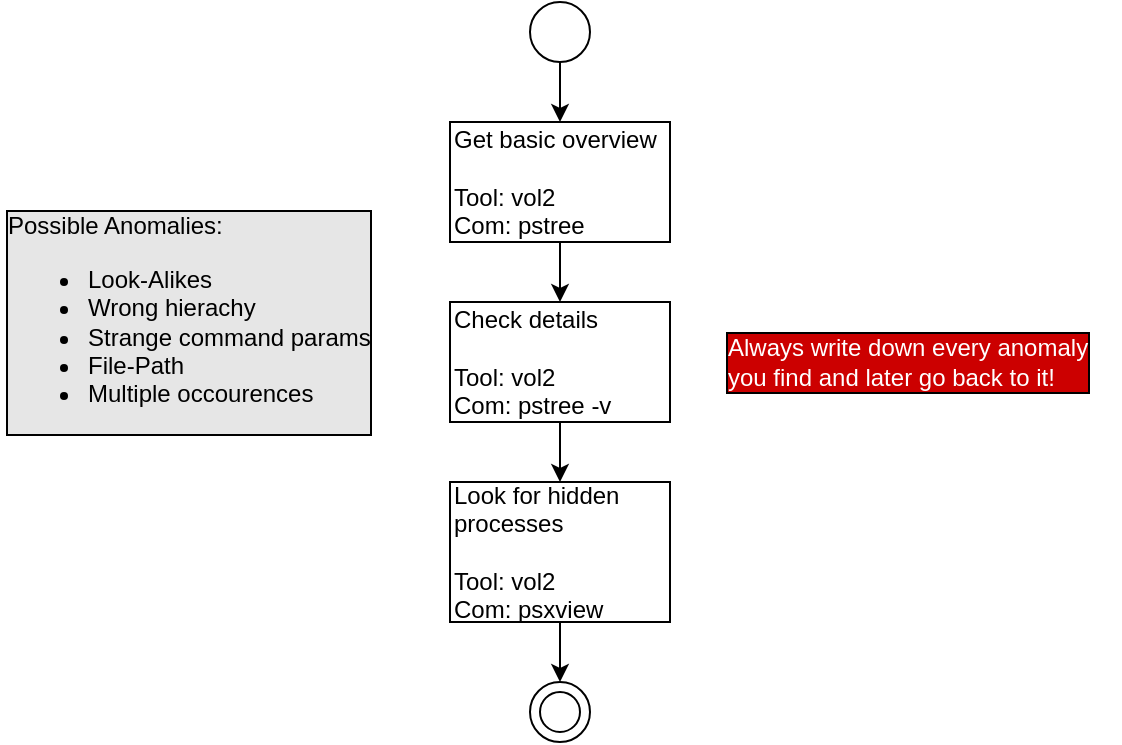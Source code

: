 <mxfile version="13.1.14" type="github">
  <diagram id="C5RBs43oDa-KdzZeNtuy" name="Page-1">
    <mxGraphModel dx="1360" dy="831" grid="1" gridSize="10" guides="1" tooltips="1" connect="1" arrows="1" fold="1" page="1" pageScale="1" pageWidth="827" pageHeight="1169" math="0" shadow="0">
      <root>
        <mxCell id="WIyWlLk6GJQsqaUBKTNV-0" />
        <mxCell id="WIyWlLk6GJQsqaUBKTNV-1" parent="WIyWlLk6GJQsqaUBKTNV-0" />
        <mxCell id="UHl8TuzawzKdXd-lmloS-2" value="&lt;div&gt;vol2-Profile &lt;br&gt;&lt;/div&gt;&lt;div&gt;already know?&lt;/div&gt;" style="whiteSpace=wrap;html=1;" parent="WIyWlLk6GJQsqaUBKTNV-1" vertex="1">
          <mxGeometry x="359" y="90" width="110" height="60" as="geometry" />
        </mxCell>
        <mxCell id="UHl8TuzawzKdXd-lmloS-18" value="" style="edgeStyle=orthogonalEdgeStyle;rounded=0;orthogonalLoop=1;jettySize=auto;html=1;fontColor=#000000;" parent="WIyWlLk6GJQsqaUBKTNV-1" source="UHl8TuzawzKdXd-lmloS-7" target="UHl8TuzawzKdXd-lmloS-17" edge="1">
          <mxGeometry relative="1" as="geometry" />
        </mxCell>
        <mxCell id="UHl8TuzawzKdXd-lmloS-7" value="&lt;div align=&quot;left&quot;&gt;Get basic overview&lt;br&gt;&lt;br&gt;Tool: vol2&lt;br&gt;Com: pstree&lt;br&gt;&lt;/div&gt;" style="whiteSpace=wrap;html=1;align=left;" parent="WIyWlLk6GJQsqaUBKTNV-1" vertex="1">
          <mxGeometry x="359" y="90" width="110" height="60" as="geometry" />
        </mxCell>
        <mxCell id="UHl8TuzawzKdXd-lmloS-25" style="edgeStyle=orthogonalEdgeStyle;rounded=0;orthogonalLoop=1;jettySize=auto;html=1;exitX=0.5;exitY=1;exitDx=0;exitDy=0;entryX=0.5;entryY=0;entryDx=0;entryDy=0;fontColor=#FFFFFF;" parent="WIyWlLk6GJQsqaUBKTNV-1" source="UHl8TuzawzKdXd-lmloS-17" target="UHl8TuzawzKdXd-lmloS-24" edge="1">
          <mxGeometry relative="1" as="geometry" />
        </mxCell>
        <mxCell id="UHl8TuzawzKdXd-lmloS-17" value="&lt;div align=&quot;left&quot;&gt;Check details &lt;br&gt;&lt;br&gt;Tool: vol2&lt;br&gt;Com: pstree -v&lt;br&gt;&lt;/div&gt;" style="whiteSpace=wrap;html=1;align=left;" parent="WIyWlLk6GJQsqaUBKTNV-1" vertex="1">
          <mxGeometry x="359" y="180" width="110" height="60" as="geometry" />
        </mxCell>
        <mxCell id="UHl8TuzawzKdXd-lmloS-16" value="&lt;div&gt;Possible Anomalies:&lt;/div&gt;&lt;ul&gt;&lt;li&gt;Look-Alikes&lt;/li&gt;&lt;li&gt;Wrong hierachy&lt;/li&gt;&lt;li&gt;Strange command params&lt;/li&gt;&lt;li&gt;File-Path&lt;/li&gt;&lt;li&gt;Multiple occourences&lt;br&gt;&lt;/li&gt;&lt;/ul&gt;" style="text;html=1;strokeColor=none;fillColor=none;align=left;verticalAlign=middle;rounded=0;labelBorderColor=#000000;whiteSpace=wrap;fontColor=#000000;labelBackgroundColor=#E6E6E6;spacing=3;spacingLeft=0;" parent="WIyWlLk6GJQsqaUBKTNV-1" vertex="1">
          <mxGeometry x="134" y="180" width="200" height="20" as="geometry" />
        </mxCell>
        <mxCell id="UHl8TuzawzKdXd-lmloS-20" style="edgeStyle=orthogonalEdgeStyle;rounded=0;orthogonalLoop=1;jettySize=auto;html=1;exitX=0.5;exitY=1;exitDx=0;exitDy=0;entryX=0.5;entryY=0;entryDx=0;entryDy=0;fontColor=#000000;" parent="WIyWlLk6GJQsqaUBKTNV-1" source="UHl8TuzawzKdXd-lmloS-19" target="UHl8TuzawzKdXd-lmloS-7" edge="1">
          <mxGeometry relative="1" as="geometry">
            <mxPoint x="414" y="90" as="targetPoint" />
          </mxGeometry>
        </mxCell>
        <mxCell id="UHl8TuzawzKdXd-lmloS-19" value="" style="ellipse;whiteSpace=wrap;html=1;aspect=fixed;labelBackgroundColor=#E6E6E6;fontColor=#000000;align=left;" parent="WIyWlLk6GJQsqaUBKTNV-1" vertex="1">
          <mxGeometry x="399" y="30" width="30" height="30" as="geometry" />
        </mxCell>
        <mxCell id="UHl8TuzawzKdXd-lmloS-23" value="&lt;div&gt;Always write down every anomaly&lt;/div&gt;&lt;div&gt;you find and later go back to it!&lt;/div&gt;" style="text;html=1;strokeColor=none;fillColor=none;align=left;verticalAlign=middle;rounded=0;labelBorderColor=#000000;whiteSpace=wrap;fontColor=#FFFFFF;labelBackgroundColor=#CC0000;spacing=3;spacingLeft=0;perimeterSpacing=0;" parent="WIyWlLk6GJQsqaUBKTNV-1" vertex="1">
          <mxGeometry x="494" y="200" width="200" height="20" as="geometry" />
        </mxCell>
        <mxCell id="UHl8TuzawzKdXd-lmloS-26" style="edgeStyle=orthogonalEdgeStyle;rounded=0;orthogonalLoop=1;jettySize=auto;html=1;exitX=0.5;exitY=1;exitDx=0;exitDy=0;entryX=0.5;entryY=0;entryDx=0;entryDy=0;fontColor=#FFFFFF;" parent="WIyWlLk6GJQsqaUBKTNV-1" source="UHl8TuzawzKdXd-lmloS-24" target="GR1_VuBNANUqsm3GvZzp-0" edge="1">
          <mxGeometry relative="1" as="geometry">
            <mxPoint x="414" y="370" as="targetPoint" />
          </mxGeometry>
        </mxCell>
        <mxCell id="UHl8TuzawzKdXd-lmloS-24" value="&lt;div align=&quot;left&quot;&gt;Look for hidden processes&lt;br&gt;&lt;br&gt;Tool: vol2&lt;br&gt;Com: psxview&lt;br&gt;&lt;/div&gt;" style="whiteSpace=wrap;html=1;align=left;" parent="WIyWlLk6GJQsqaUBKTNV-1" vertex="1">
          <mxGeometry x="359" y="270" width="110" height="70" as="geometry" />
        </mxCell>
        <mxCell id="GR1_VuBNANUqsm3GvZzp-2" value="" style="group" vertex="1" connectable="0" parent="WIyWlLk6GJQsqaUBKTNV-1">
          <mxGeometry x="399" y="370" width="30" height="30" as="geometry" />
        </mxCell>
        <mxCell id="GR1_VuBNANUqsm3GvZzp-0" value="" style="ellipse;whiteSpace=wrap;html=1;aspect=fixed;labelBackgroundColor=#E6E6E6;fontColor=#000000;align=left;" vertex="1" parent="GR1_VuBNANUqsm3GvZzp-2">
          <mxGeometry width="30" height="30" as="geometry" />
        </mxCell>
        <mxCell id="GR1_VuBNANUqsm3GvZzp-1" value="" style="ellipse;whiteSpace=wrap;html=1;aspect=fixed;labelBackgroundColor=#E6E6E6;fontColor=#000000;align=left;" vertex="1" parent="GR1_VuBNANUqsm3GvZzp-2">
          <mxGeometry x="5" y="5" width="20" height="20" as="geometry" />
        </mxCell>
      </root>
    </mxGraphModel>
  </diagram>
</mxfile>
